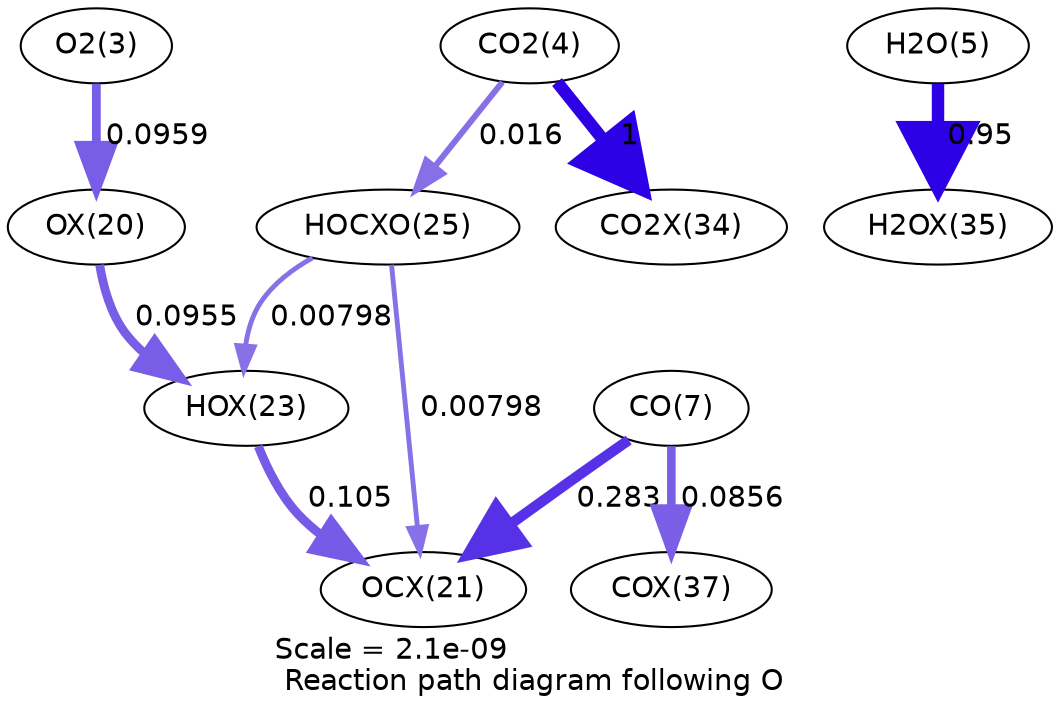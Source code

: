 digraph reaction_paths {
center=1;
s5 -> s23[fontname="Helvetica", penwidth=4.23, arrowsize=2.11, color="0.7, 0.596, 0.9"
, label=" 0.0959"];
s23 -> s26[fontname="Helvetica", penwidth=4.23, arrowsize=2.11, color="0.7, 0.595, 0.9"
, label=" 0.0955"];
s26 -> s24[fontname="Helvetica", penwidth=4.3, arrowsize=2.15, color="0.7, 0.605, 0.9"
, label=" 0.105"];
s28 -> s26[fontname="Helvetica", penwidth=2.35, arrowsize=1.18, color="0.7, 0.508, 0.9"
, label=" 0.00798"];
s7 -> s33[fontname="Helvetica", penwidth=5.96, arrowsize=2.98, color="0.7, 1.45, 0.9"
, label=" 0.95"];
s9 -> s24[fontname="Helvetica", penwidth=5.05, arrowsize=2.52, color="0.7, 0.783, 0.9"
, label=" 0.283"];
s9 -> s35[fontname="Helvetica", penwidth=4.14, arrowsize=2.07, color="0.7, 0.586, 0.9"
, label=" 0.0856"];
s28 -> s24[fontname="Helvetica", penwidth=2.35, arrowsize=1.18, color="0.7, 0.508, 0.9"
, label=" 0.00798"];
s6 -> s28[fontname="Helvetica", penwidth=2.88, arrowsize=1.44, color="0.7, 0.516, 0.9"
, label=" 0.016"];
s6 -> s32[fontname="Helvetica", penwidth=6, arrowsize=3, color="0.7, 1.5, 0.9"
, label=" 1"];
s5 [ fontname="Helvetica", label="O2(3)"];
s6 [ fontname="Helvetica", label="CO2(4)"];
s7 [ fontname="Helvetica", label="H2O(5)"];
s9 [ fontname="Helvetica", label="CO(7)"];
s23 [ fontname="Helvetica", label="OX(20)"];
s24 [ fontname="Helvetica", label="OCX(21)"];
s26 [ fontname="Helvetica", label="HOX(23)"];
s28 [ fontname="Helvetica", label="HOCXO(25)"];
s32 [ fontname="Helvetica", label="CO2X(34)"];
s33 [ fontname="Helvetica", label="H2OX(35)"];
s35 [ fontname="Helvetica", label="COX(37)"];
 label = "Scale = 2.1e-09\l Reaction path diagram following O";
 fontname = "Helvetica";
}
